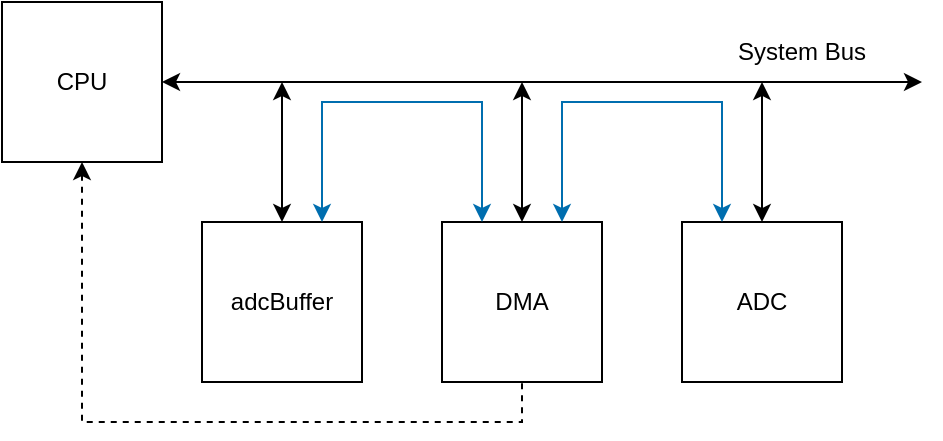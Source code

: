 <mxfile version="24.7.5">
  <diagram name="Seite-1" id="QBLZULU6C8_MBZ-O-W6B">
    <mxGraphModel dx="1036" dy="606" grid="1" gridSize="10" guides="1" tooltips="1" connect="1" arrows="1" fold="1" page="1" pageScale="1" pageWidth="827" pageHeight="1169" math="0" shadow="0">
      <root>
        <mxCell id="0" />
        <mxCell id="1" parent="0" />
        <mxCell id="sez-PSk2wfra1ML8Plk_-26" value="CPU" style="whiteSpace=wrap;html=1;aspect=fixed;" vertex="1" parent="1">
          <mxGeometry x="120" y="360" width="80" height="80" as="geometry" />
        </mxCell>
        <mxCell id="sez-PSk2wfra1ML8Plk_-30" value="" style="endArrow=classic;startArrow=classic;html=1;rounded=0;exitX=1;exitY=0.5;exitDx=0;exitDy=0;" edge="1" parent="1" source="sez-PSk2wfra1ML8Plk_-26">
          <mxGeometry width="50" height="50" relative="1" as="geometry">
            <mxPoint x="390" y="340" as="sourcePoint" />
            <mxPoint x="580" y="400" as="targetPoint" />
          </mxGeometry>
        </mxCell>
        <mxCell id="sez-PSk2wfra1ML8Plk_-31" value="ADC" style="whiteSpace=wrap;html=1;aspect=fixed;" vertex="1" parent="1">
          <mxGeometry x="460" y="470" width="80" height="80" as="geometry" />
        </mxCell>
        <mxCell id="sez-PSk2wfra1ML8Plk_-32" value="DMA" style="whiteSpace=wrap;html=1;aspect=fixed;" vertex="1" parent="1">
          <mxGeometry x="340" y="470" width="80" height="80" as="geometry" />
        </mxCell>
        <mxCell id="sez-PSk2wfra1ML8Plk_-33" value="adcBuffer" style="whiteSpace=wrap;html=1;aspect=fixed;" vertex="1" parent="1">
          <mxGeometry x="220" y="470" width="80" height="80" as="geometry" />
        </mxCell>
        <mxCell id="sez-PSk2wfra1ML8Plk_-34" value="" style="endArrow=classic;startArrow=classic;html=1;rounded=0;exitX=0.5;exitY=0;exitDx=0;exitDy=0;" edge="1" parent="1" source="sez-PSk2wfra1ML8Plk_-33">
          <mxGeometry width="50" height="50" relative="1" as="geometry">
            <mxPoint x="259" y="470" as="sourcePoint" />
            <mxPoint x="260" y="400" as="targetPoint" />
          </mxGeometry>
        </mxCell>
        <mxCell id="sez-PSk2wfra1ML8Plk_-35" value="" style="endArrow=classic;startArrow=classic;html=1;rounded=0;exitX=0.5;exitY=0;exitDx=0;exitDy=0;" edge="1" parent="1" source="sez-PSk2wfra1ML8Plk_-32">
          <mxGeometry width="50" height="50" relative="1" as="geometry">
            <mxPoint x="320" y="470" as="sourcePoint" />
            <mxPoint x="380" y="400" as="targetPoint" />
          </mxGeometry>
        </mxCell>
        <mxCell id="sez-PSk2wfra1ML8Plk_-36" value="" style="endArrow=classic;startArrow=classic;html=1;rounded=0;exitX=0.5;exitY=0;exitDx=0;exitDy=0;" edge="1" parent="1" source="sez-PSk2wfra1ML8Plk_-31">
          <mxGeometry width="50" height="50" relative="1" as="geometry">
            <mxPoint x="390" y="480" as="sourcePoint" />
            <mxPoint x="500" y="400" as="targetPoint" />
          </mxGeometry>
        </mxCell>
        <mxCell id="sez-PSk2wfra1ML8Plk_-37" value="" style="endArrow=classic;startArrow=classic;html=1;rounded=0;exitX=0.75;exitY=0;exitDx=0;exitDy=0;entryX=0.25;entryY=0;entryDx=0;entryDy=0;fillColor=#1ba1e2;strokeColor=#006EAF;" edge="1" parent="1" source="sez-PSk2wfra1ML8Plk_-33" target="sez-PSk2wfra1ML8Plk_-32">
          <mxGeometry width="50" height="50" relative="1" as="geometry">
            <mxPoint x="290" y="460" as="sourcePoint" />
            <mxPoint x="340" y="410" as="targetPoint" />
            <Array as="points">
              <mxPoint x="280" y="410" />
              <mxPoint x="360" y="410" />
            </Array>
          </mxGeometry>
        </mxCell>
        <mxCell id="sez-PSk2wfra1ML8Plk_-38" value="" style="endArrow=classic;startArrow=classic;html=1;rounded=0;exitX=0.75;exitY=0;exitDx=0;exitDy=0;entryX=0.25;entryY=0;entryDx=0;entryDy=0;fillColor=#1ba1e2;strokeColor=#006EAF;" edge="1" parent="1">
          <mxGeometry width="50" height="50" relative="1" as="geometry">
            <mxPoint x="400" y="470" as="sourcePoint" />
            <mxPoint x="480" y="470" as="targetPoint" />
            <Array as="points">
              <mxPoint x="400" y="410" />
              <mxPoint x="480" y="410" />
            </Array>
          </mxGeometry>
        </mxCell>
        <mxCell id="sez-PSk2wfra1ML8Plk_-39" value="" style="endArrow=none;dashed=1;html=1;rounded=0;entryX=0.5;entryY=1;entryDx=0;entryDy=0;exitX=0.5;exitY=1;exitDx=0;exitDy=0;startArrow=classic;startFill=1;" edge="1" parent="1" source="sez-PSk2wfra1ML8Plk_-26" target="sez-PSk2wfra1ML8Plk_-32">
          <mxGeometry width="50" height="50" relative="1" as="geometry">
            <mxPoint x="150" y="600" as="sourcePoint" />
            <mxPoint x="370" y="585" as="targetPoint" />
            <Array as="points">
              <mxPoint x="160" y="570" />
              <mxPoint x="380" y="570" />
            </Array>
          </mxGeometry>
        </mxCell>
        <mxCell id="sez-PSk2wfra1ML8Plk_-40" value="System Bus" style="text;html=1;align=center;verticalAlign=middle;whiteSpace=wrap;rounded=0;" vertex="1" parent="1">
          <mxGeometry x="480" y="370" width="80" height="30" as="geometry" />
        </mxCell>
      </root>
    </mxGraphModel>
  </diagram>
</mxfile>
